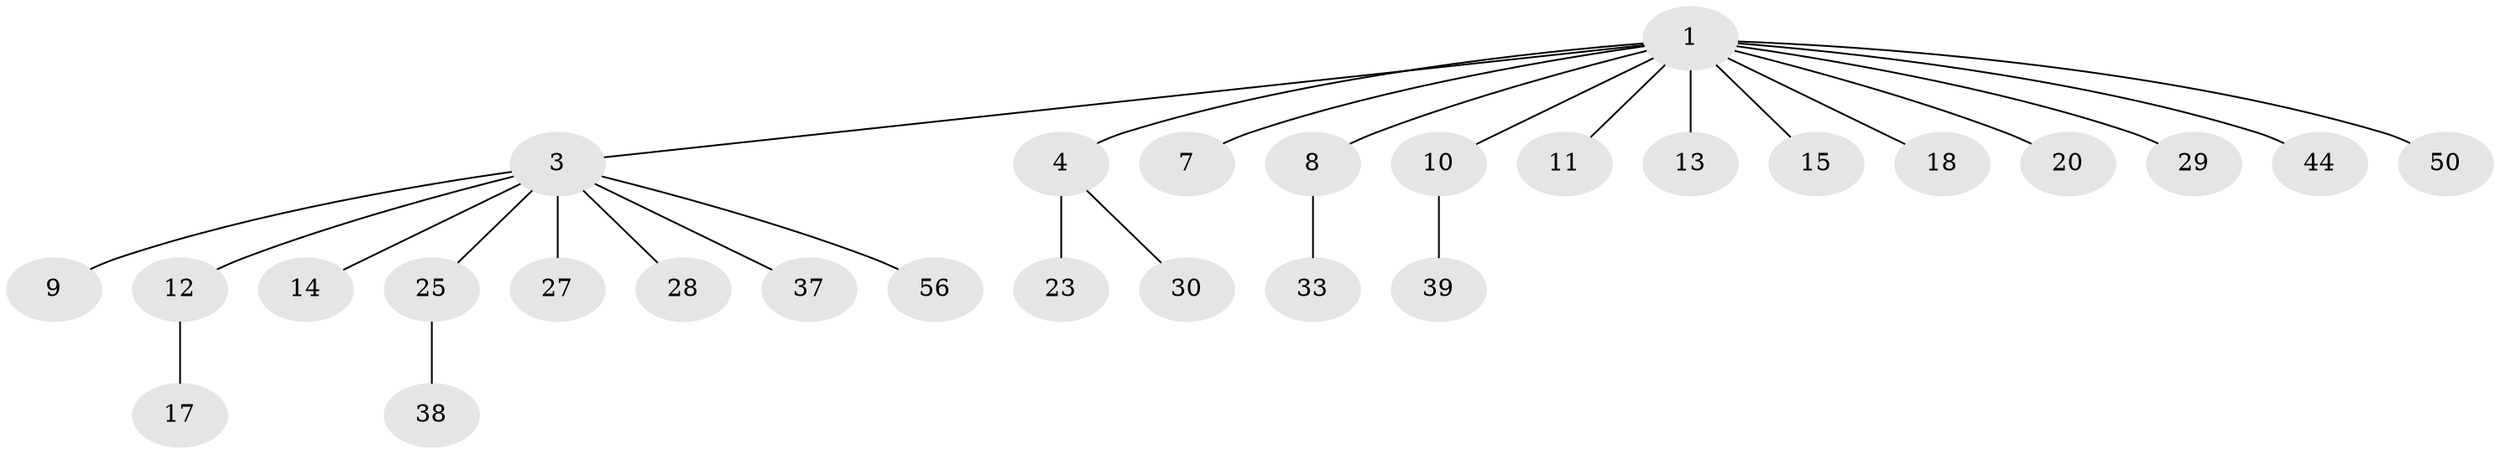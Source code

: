 // original degree distribution, {5: 0.017857142857142856, 4: 0.03571428571428571, 3: 0.10714285714285714, 6: 0.03571428571428571, 9: 0.017857142857142856, 1: 0.5357142857142857, 2: 0.25}
// Generated by graph-tools (version 1.1) at 2025/15/03/09/25 04:15:22]
// undirected, 28 vertices, 27 edges
graph export_dot {
graph [start="1"]
  node [color=gray90,style=filled];
  1 [super="+2+6"];
  3 [super="+5+22+19"];
  4 [super="+16+43"];
  7;
  8;
  9;
  10;
  11 [super="+54+49"];
  12 [super="+45"];
  13;
  14;
  15 [super="+46"];
  17;
  18 [super="+32"];
  20;
  23;
  25;
  27 [super="+31+51"];
  28;
  29;
  30 [super="+52"];
  33 [super="+34"];
  37 [super="+55"];
  38;
  39;
  44;
  50;
  56;
  1 -- 3;
  1 -- 8;
  1 -- 13;
  1 -- 18;
  1 -- 4;
  1 -- 7;
  1 -- 10;
  1 -- 11;
  1 -- 44;
  1 -- 15;
  1 -- 50;
  1 -- 20;
  1 -- 29;
  3 -- 56;
  3 -- 9;
  3 -- 27;
  3 -- 12;
  3 -- 14;
  3 -- 25;
  3 -- 37;
  3 -- 28;
  4 -- 30;
  4 -- 23;
  8 -- 33;
  10 -- 39;
  12 -- 17;
  25 -- 38;
}
